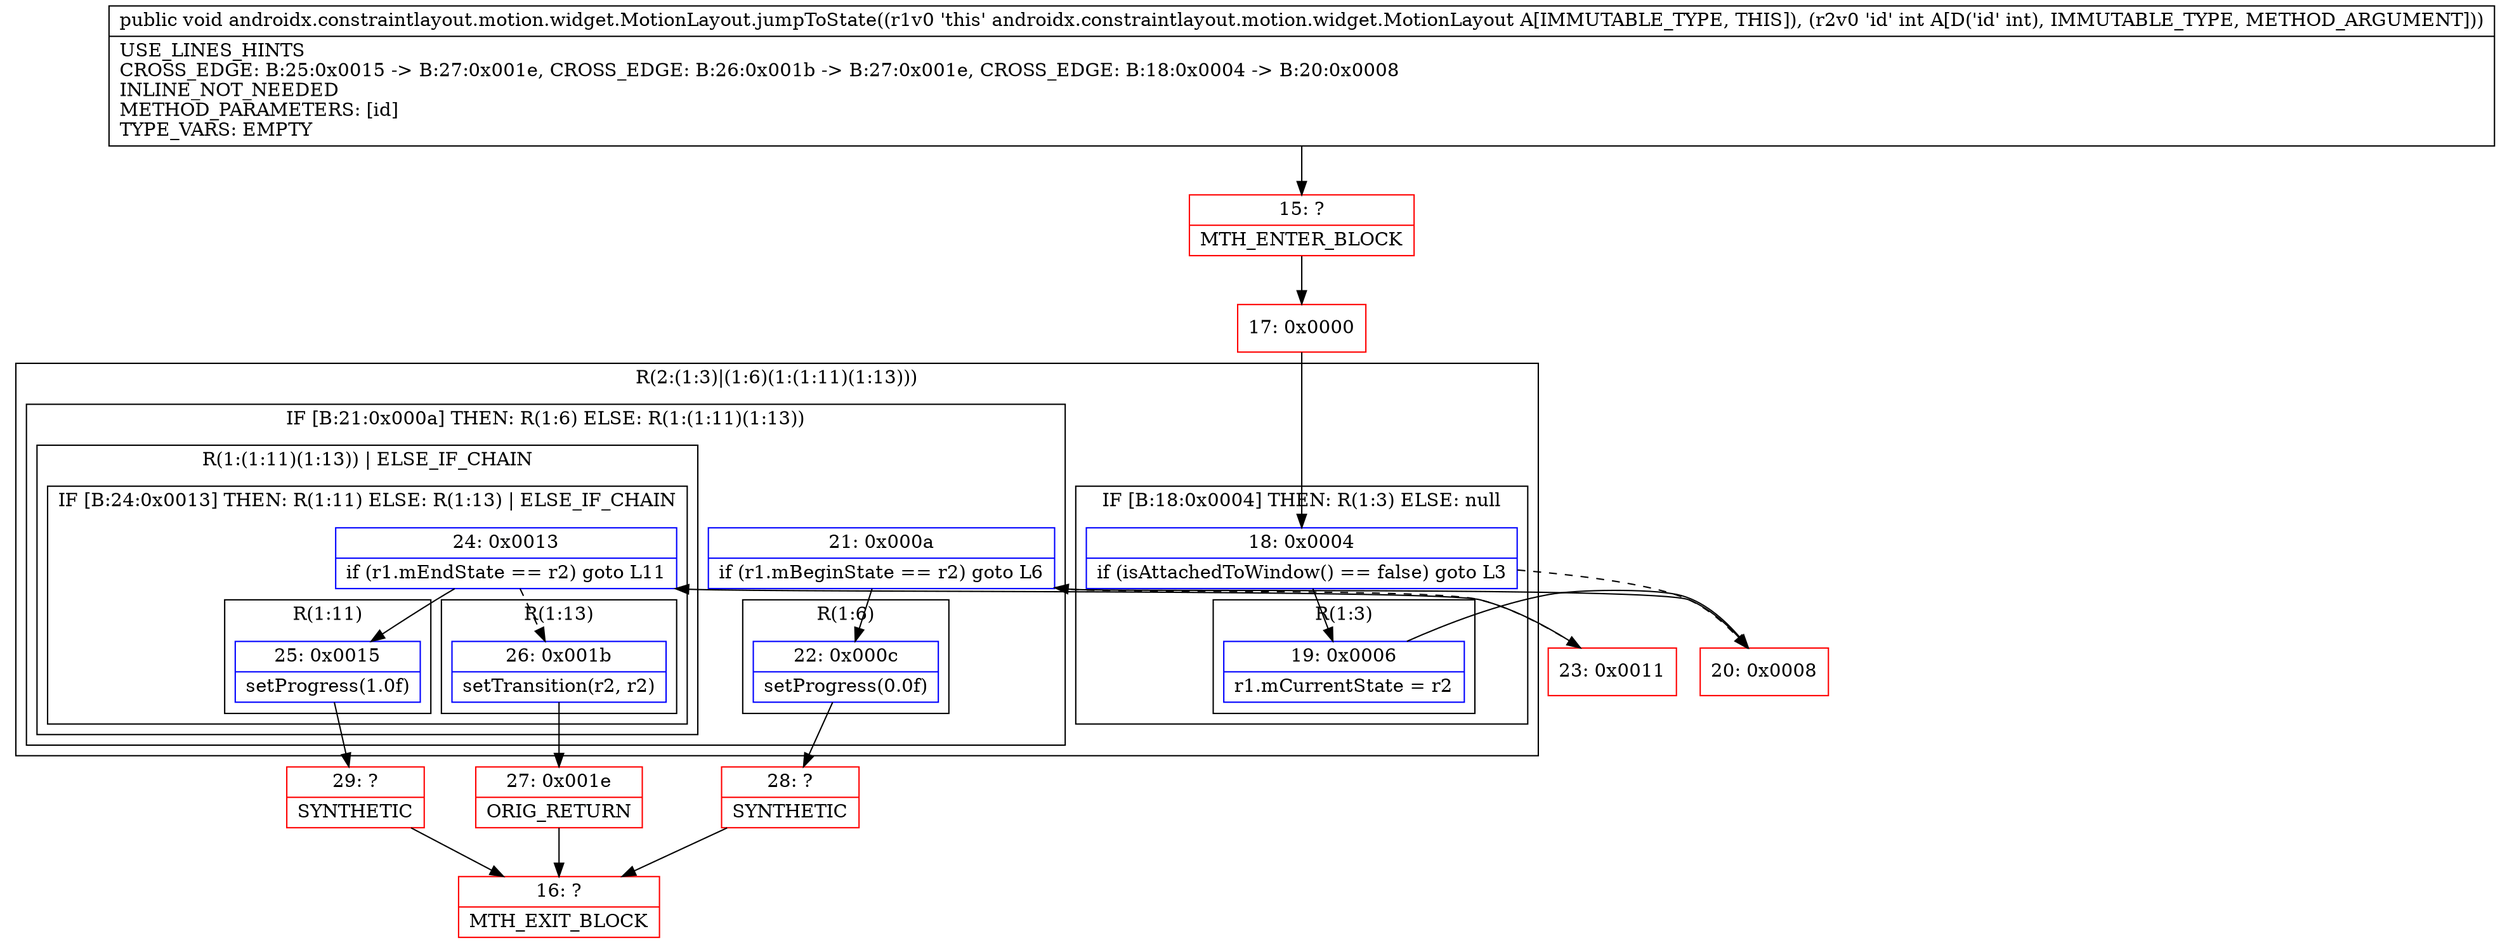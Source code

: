 digraph "CFG forandroidx.constraintlayout.motion.widget.MotionLayout.jumpToState(I)V" {
subgraph cluster_Region_195212099 {
label = "R(2:(1:3)|(1:6)(1:(1:11)(1:13)))";
node [shape=record,color=blue];
subgraph cluster_IfRegion_1471797590 {
label = "IF [B:18:0x0004] THEN: R(1:3) ELSE: null";
node [shape=record,color=blue];
Node_18 [shape=record,label="{18\:\ 0x0004|if (isAttachedToWindow() == false) goto L3\l}"];
subgraph cluster_Region_1678850329 {
label = "R(1:3)";
node [shape=record,color=blue];
Node_19 [shape=record,label="{19\:\ 0x0006|r1.mCurrentState = r2\l}"];
}
}
subgraph cluster_IfRegion_1428192025 {
label = "IF [B:21:0x000a] THEN: R(1:6) ELSE: R(1:(1:11)(1:13))";
node [shape=record,color=blue];
Node_21 [shape=record,label="{21\:\ 0x000a|if (r1.mBeginState == r2) goto L6\l}"];
subgraph cluster_Region_1267135061 {
label = "R(1:6)";
node [shape=record,color=blue];
Node_22 [shape=record,label="{22\:\ 0x000c|setProgress(0.0f)\l}"];
}
subgraph cluster_Region_1382867226 {
label = "R(1:(1:11)(1:13)) | ELSE_IF_CHAIN\l";
node [shape=record,color=blue];
subgraph cluster_IfRegion_1062785983 {
label = "IF [B:24:0x0013] THEN: R(1:11) ELSE: R(1:13) | ELSE_IF_CHAIN\l";
node [shape=record,color=blue];
Node_24 [shape=record,label="{24\:\ 0x0013|if (r1.mEndState == r2) goto L11\l}"];
subgraph cluster_Region_1769381886 {
label = "R(1:11)";
node [shape=record,color=blue];
Node_25 [shape=record,label="{25\:\ 0x0015|setProgress(1.0f)\l}"];
}
subgraph cluster_Region_354340063 {
label = "R(1:13)";
node [shape=record,color=blue];
Node_26 [shape=record,label="{26\:\ 0x001b|setTransition(r2, r2)\l}"];
}
}
}
}
}
Node_15 [shape=record,color=red,label="{15\:\ ?|MTH_ENTER_BLOCK\l}"];
Node_17 [shape=record,color=red,label="{17\:\ 0x0000}"];
Node_20 [shape=record,color=red,label="{20\:\ 0x0008}"];
Node_28 [shape=record,color=red,label="{28\:\ ?|SYNTHETIC\l}"];
Node_16 [shape=record,color=red,label="{16\:\ ?|MTH_EXIT_BLOCK\l}"];
Node_23 [shape=record,color=red,label="{23\:\ 0x0011}"];
Node_29 [shape=record,color=red,label="{29\:\ ?|SYNTHETIC\l}"];
Node_27 [shape=record,color=red,label="{27\:\ 0x001e|ORIG_RETURN\l}"];
MethodNode[shape=record,label="{public void androidx.constraintlayout.motion.widget.MotionLayout.jumpToState((r1v0 'this' androidx.constraintlayout.motion.widget.MotionLayout A[IMMUTABLE_TYPE, THIS]), (r2v0 'id' int A[D('id' int), IMMUTABLE_TYPE, METHOD_ARGUMENT]))  | USE_LINES_HINTS\lCROSS_EDGE: B:25:0x0015 \-\> B:27:0x001e, CROSS_EDGE: B:26:0x001b \-\> B:27:0x001e, CROSS_EDGE: B:18:0x0004 \-\> B:20:0x0008\lINLINE_NOT_NEEDED\lMETHOD_PARAMETERS: [id]\lTYPE_VARS: EMPTY\l}"];
MethodNode -> Node_15;Node_18 -> Node_19;
Node_18 -> Node_20[style=dashed];
Node_19 -> Node_20;
Node_21 -> Node_22;
Node_21 -> Node_23[style=dashed];
Node_22 -> Node_28;
Node_24 -> Node_25;
Node_24 -> Node_26[style=dashed];
Node_25 -> Node_29;
Node_26 -> Node_27;
Node_15 -> Node_17;
Node_17 -> Node_18;
Node_20 -> Node_21;
Node_28 -> Node_16;
Node_23 -> Node_24;
Node_29 -> Node_16;
Node_27 -> Node_16;
}

